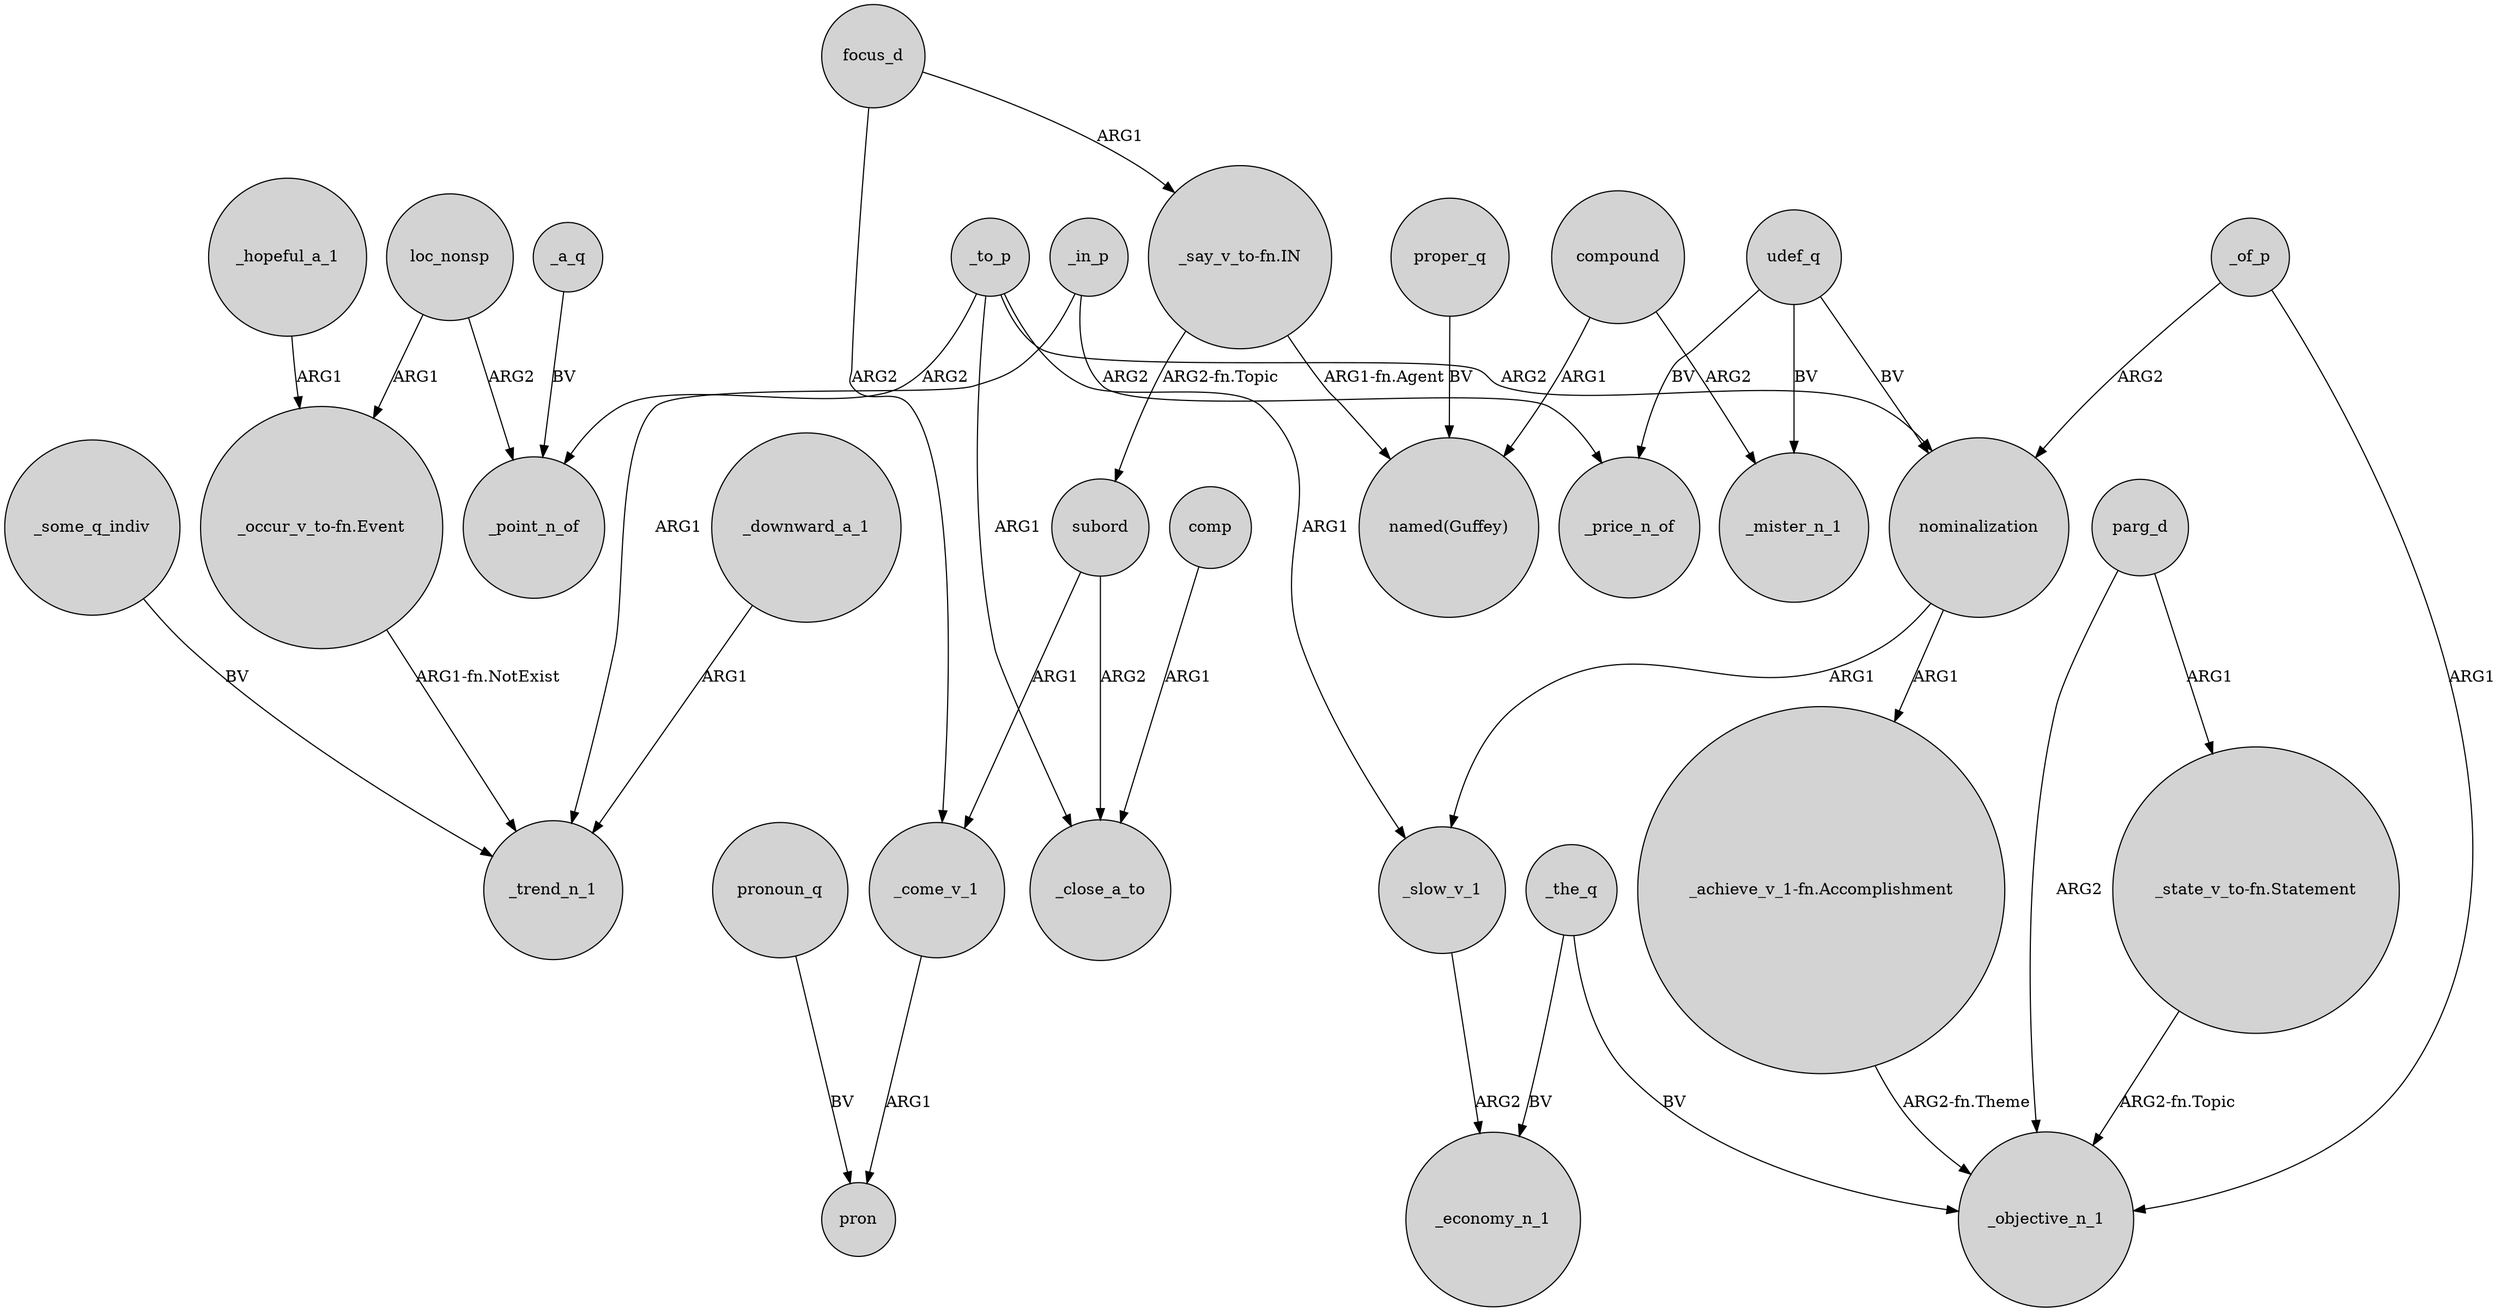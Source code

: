 digraph {
	node [shape=circle style=filled]
	_in_p -> _trend_n_1 [label=ARG1]
	comp -> _close_a_to [label=ARG1]
	loc_nonsp -> _point_n_of [label=ARG2]
	_downward_a_1 -> _trend_n_1 [label=ARG1]
	udef_q -> _price_n_of [label=BV]
	focus_d -> _come_v_1 [label=ARG2]
	"_state_v_to-fn.Statement" -> _objective_n_1 [label="ARG2-fn.Topic"]
	loc_nonsp -> "_occur_v_to-fn.Event" [label=ARG1]
	compound -> _mister_n_1 [label=ARG2]
	_the_q -> _economy_n_1 [label=BV]
	subord -> _come_v_1 [label=ARG1]
	udef_q -> _mister_n_1 [label=BV]
	compound -> "named(Guffey)" [label=ARG1]
	"_occur_v_to-fn.Event" -> _trend_n_1 [label="ARG1-fn.NotExist"]
	_a_q -> _point_n_of [label=BV]
	_the_q -> _objective_n_1 [label=BV]
	pronoun_q -> pron [label=BV]
	nominalization -> _slow_v_1 [label=ARG1]
	parg_d -> "_state_v_to-fn.Statement" [label=ARG1]
	_come_v_1 -> pron [label=ARG1]
	nominalization -> "_achieve_v_1-fn.Accomplishment" [label=ARG1]
	_slow_v_1 -> _economy_n_1 [label=ARG2]
	_to_p -> nominalization [label=ARG2]
	_of_p -> nominalization [label=ARG2]
	parg_d -> _objective_n_1 [label=ARG2]
	"_say_v_to-fn.IN" -> subord [label="ARG2-fn.Topic"]
	udef_q -> nominalization [label=BV]
	"_say_v_to-fn.IN" -> "named(Guffey)" [label="ARG1-fn.Agent"]
	_hopeful_a_1 -> "_occur_v_to-fn.Event" [label=ARG1]
	proper_q -> "named(Guffey)" [label=BV]
	_to_p -> _close_a_to [label=ARG1]
	_of_p -> _objective_n_1 [label=ARG1]
	_some_q_indiv -> _trend_n_1 [label=BV]
	"_achieve_v_1-fn.Accomplishment" -> _objective_n_1 [label="ARG2-fn.Theme"]
	_to_p -> _slow_v_1 [label=ARG1]
	_to_p -> _point_n_of [label=ARG2]
	_in_p -> _price_n_of [label=ARG2]
	subord -> _close_a_to [label=ARG2]
	focus_d -> "_say_v_to-fn.IN" [label=ARG1]
}
